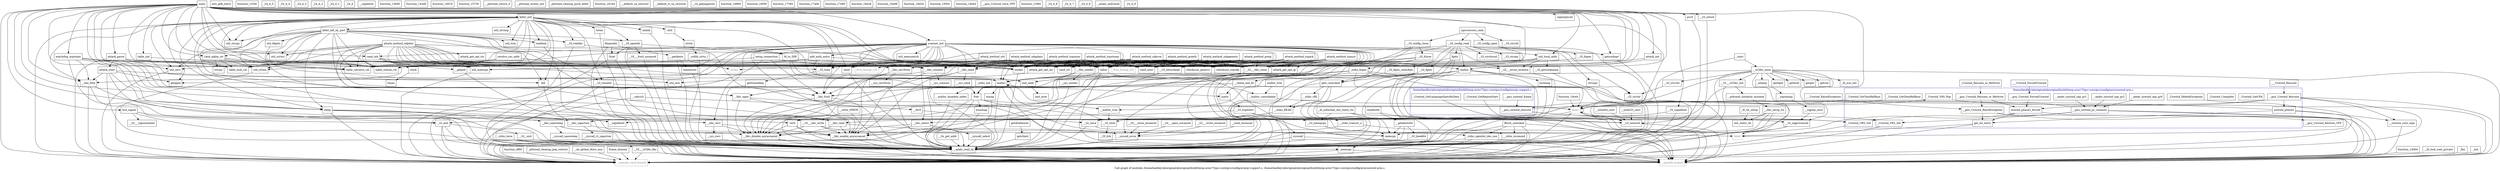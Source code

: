 digraph "Call graph of the module." {
  label="Call graph of modules /home/landley/aboriginal/aboriginal/build/temp-armv7l/gcc-core/gcc/config/arm/pr-support.c, /home/landley/aboriginal/aboriginal/build/temp-armv7l/gcc-core/gcc/config/arm/unwind-arm.c.";
  node [shape=record];

  subgraph cluster_2fhome2flandley2faboriginal2faboriginal2fbuild2ftemp_armv37l2fgcc_core2fgcc2fconfig2farm2fpr_support_c {
    label="/home/landley/aboriginal/aboriginal/build/temp-armv7l/gcc-core/gcc/config/arm/pr-support.c";
    color="blue3";
    fontcolor="blue3";

    Node__Unwind_GetLanguageSpecificData [label="{_Unwind_GetLanguageSpecificData}"];
    Node___gnu_unwind_execute [label="{__gnu_unwind_execute}"];
    Node___gnu_unwind_frame [label="{__gnu_unwind_frame}"];
    Node__Unwind_GetRegionStart [label="{_Unwind_GetRegionStart}"];
  }

  subgraph cluster_2fhome2flandley2faboriginal2faboriginal2fbuild2ftemp_armv37l2fgcc_core2fgcc2fconfig2farm2funwind_arm_c {
    label="/home/landley/aboriginal/aboriginal/build/temp-armv7l/gcc-core/gcc/config/arm/unwind-arm.c";
    color="blue3";
    fontcolor="blue3";

    Node___aeabi_unwind_cpp_pr2 [label="{__aeabi_unwind_cpp_pr2}"];
    Node__Unwind_VRS_Get [label="{_Unwind_VRS_Get}"];
    Node__Unwind_VRS_Set [label="{_Unwind_VRS_Set}"];
    Node__Unwind_GetCFA [label="{_Unwind_GetCFA}"];
    Node__Unwind_Complete [label="{_Unwind_Complete}"];
    Node__Unwind_DeleteException [label="{_Unwind_DeleteException}"];
    Node__Unwind_GetTextRelBase [label="{_Unwind_GetTextRelBase}"];
    Node__Unwind_GetDataRelBase [label="{_Unwind_GetDataRelBase}"];
    Node_get_eit_entry [label="{get_eit_entry}"];
    Node_unwind_phase2_forced [label="{unwind_phase2_forced}"];
    Node___gnu_Unwind_ForcedUnwind [label="{__gnu_Unwind_ForcedUnwind}"];
    Node_unwind_phase2 [label="{unwind_phase2}"];
    Node___gnu_Unwind_Resume [label="{__gnu_Unwind_Resume}"];
    Node___gnu_Unwind_RaiseException [label="{__gnu_Unwind_RaiseException}"];
    Node___gnu_Unwind_Resume_or_Rethrow [label="{__gnu_Unwind_Resume_or_Rethrow}"];
    Node__Unwind_VRS_Pop [label="{_Unwind_VRS_Pop}"];
    Node___gnu_unwind_pr_common [label="{__gnu_unwind_pr_common}"];
    Node___aeabi_unwind_cpp_pr1 [label="{__aeabi_unwind_cpp_pr1}"];
    Node___aeabi_unwind_cpp_pr0 [label="{__aeabi_unwind_cpp_pr0}"];
  }

  Node_killer_init [label="{killer_init}"];
  Node_util_strcpy [label="{util_strcpy}"];
  Node_watchdog_maintain [label="{watchdog_maintain}"];
  Node___GI_opendir [label="{__GI_opendir}"];
  Node_killer_kill_by_port [label="{killer_kill_by_port}"];
  Node_anti_gdb_entry [label="{anti_gdb_entry}"];
  Node_main [label="{main}"];
  Node_function_df60 [label="{function_df60}"];
  Node_rand_next [label="{rand_next}"];
  Node___div0 [label="{__div0}"];
  Node_rand_init [label="{rand_init}"];
  Node_util_memcpy [label="{util_memcpy}"];
  Node_rand_alpha_str [label="{rand_alpha_str}"];
  Node_util_strcmp [label="{util_strcmp}"];
  Node_resolve_cnc_addr [label="{resolve_cnc_addr}"];
  Node___GI___fcntl_nocancel [label="{__GI___fcntl_nocancel}"];
  Node_util_zero [label="{util_zero}"];
  Node_rand_str [label="{rand_str}"];
  Node_setup_connection [label="{setup_connection}"];
  Node___GI_time [label="{__GI_time}"];
  Node_util_strlen [label="{util_strlen}"];
  Node___libc_fcntl [label="{__libc_fcntl}"];
  Node_add_auth_entry [label="{add_auth_entry}"];
  Node_scanner_init [label="{scanner_init}"];
  Node_getppid [label="{getppid}"];
  Node_table_retrieve_val [label="{table_retrieve_val}"];
  Node_table_lock_val [label="{table_lock_val}"];
  Node_ioctl [label="{ioctl}"];
  Node_util_memsearch [label="{util_memsearch}"];
  Node_table_unlock_val [label="{table_unlock_val}"];
  Node_unlink [label="{unlink}"];
  Node_kill [label="{kill}"];
  Node_util_atoi [label="{util_atoi}"];
  Node_util_itoa [label="{util_itoa}"];
  Node_function_125dc [label="{function_125dc}"];
  Node_util_local_addr [label="{util_local_addr}"];
  Node_prctl [label="{prctl}"];
  Node_readlink [label="{readlink}"];
  Node___GI_setsid [label="{__GI_setsid}"];
  Node___libc_select [label="{__libc_select}"];
  Node_util_stristr [label="{util_stristr}"];
  Node___syscall_select [label="{__syscall_select}"];
  Node___GI_closedir [label="{__GI_closedir}"];
  Node_table_init [label="{table_init}"];
  Node_fd_to_DIR [label="{fd_to_DIR}"];
  Node___udivsi3 [label="{__udivsi3}"];
  Node_util_fdgets [label="{util_fdgets}"];
  Node_atol [label="{atol}"];
  Node_getsockopt [label="{getsockopt}"];
  Node__24_d_5 [label="{_24_d_5}"];
  Node_listen [label="{listen}"];
  Node___sys_recv [label="{__sys_recv}"];
  Node__24_d_4 [label="{_24_d_4}"];
  Node___libc_recv [label="{__libc_recv}"];
  Node___sys_recvfrom [label="{__sys_recvfrom}"];
  Node___libc_recvfrom [label="{__libc_recvfrom}"];
  Node___sys_send [label="{__sys_send}"];
  Node__24_d_3 [label="{_24_d_3}"];
  Node___libc_send [label="{__libc_send}"];
  Node___sys_sendto [label="{__sys_sendto}"];
  Node__24_d_2 [label="{_24_d_2}"];
  Node___libc_sendto [label="{__libc_sendto}"];
  Node___GI_setsockopt [label="{__GI_setsockopt}"];
  Node__24_d_1 [label="{_24_d_1}"];
  Node_socket [label="{socket}"];
  Node__24_d [label="{_24_d}"];
  Node___GI_sigaddset [label="{__GI_sigaddset}"];
  Node_sigemptyset [label="{sigemptyset}"];
  Node_bsd_signal [label="{bsd_signal}"];
  Node___GI___sigismember [label="{__GI___sigismember}"];
  Node___sigaddset [label="{__sigaddset}"];
  Node___sigdelset [label="{__sigdelset}"];
  Node___malloc_largebin_index [label="{__malloc_largebin_index}"];
  Node_malloc [label="{malloc}"];
  Node_function_13b00 [label="{function_13b00}"];
  Node_calloc [label="{calloc}"];
  Node_realloc [label="{realloc}"];
  Node_function_14004 [label="{function_14004}"];
  Node___malloc_trim [label="{__malloc_trim}"];
  Node___malloc_consolidate [label="{__malloc_consolidate}"];
  Node_free [label="{free}"];
  Node_function_144a8 [label="{function_144a8}"];
  Node_malloc_trim [label="{malloc_trim}"];
  Node_abort [label="{abort}"];
  Node_function_14618 [label="{function_14618}"];
  Node__stdlib_strto_l [label="{_stdlib_strto_l}"];
  Node___GI_exit [label="{__GI_exit}"];
  Node_nprocessors_onln [label="{nprocessors_onln}"];
  Node_sysconf [label="{sysconf}"];
  Node___libc_fork [label="{__libc_fork}"];
  Node___lll_lock_wait_private [label="{__lll_lock_wait_private}"];
  Node___getpid [label="{__getpid}"];
  Node___GI_raise [label="{__GI_raise}"];
  Node_sleep [label="{sleep}"];
  Node_function_15730 [label="{function_15730}"];
  Node___GI___close_nocancel [label="{__GI___close_nocancel}"];
  Node___GI___libc_close [label="{__GI___libc_close}"];
  Node___GI___open_nocancel [label="{__GI___open_nocancel}"];
  Node___libc_open [label="{__libc_open}"];
  Node___GI___write_nocancel [label="{__GI___write_nocancel}"];
  Node___GI___libc_write [label="{__GI___libc_write}"];
  Node___read_nocancel [label="{__read_nocancel}"];
  Node___libc_read [label="{__libc_read}"];
  Node___libc_disable_asynccancel [label="{__libc_disable_asynccancel}"];
  Node___libc_enable_asynccancel [label="{__libc_enable_asynccancel}"];
  Node___pthread_return_0 [label="{__pthread_return_0}"];
  Node___pthread_mutex_init [label="{__pthread_mutex_init}"];
  Node__pthread_cleanup_push_defer [label="{_pthread_cleanup_push_defer}"];
  Node__pthread_cleanup_pop_restore [label="{_pthread_cleanup_pop_restore}"];
  Node___GI___uClibc_fini [label="{__GI___uClibc_fini}"];
  Node___check_one_fd [label="{__check_one_fd}"];
  Node___GI___uClibc_init [label="{__GI___uClibc_init}"];
  Node___uClibc_main [label="{__uClibc_main}"];
  Node_mmap [label="{mmap}"];
  Node___syscall_error [label="{__syscall_error}"];
  Node___libc_sigaction [label="{__libc_sigaction}"];
  Node_function_16164 [label="{function_16164}"];
  Node__setjmp [label="{_setjmp}"];
  Node___default_sa_restorer [label="{__default_sa_restorer}"];
  Node___default_rt_sa_restorer [label="{__default_rt_sa_restorer}"];
  Node___aeabi_read_tp [label="{__aeabi_read_tp}"];
  Node___syscall_rt_sigaction [label="{__syscall_rt_sigaction}"];
  Node___GI__exit [label="{__GI__exit}"];
  Node_fstat [label="{fstat}"];
  Node___getdents [label="{__getdents}"];
  Node_getdtablesize [label="{getdtablesize}"];
  Node_getegid [label="{getegid}"];
  Node_geteuid [label="{geteuid}"];
  Node_getgid [label="{getgid}"];
  Node___GI_getpagesize [label="{__GI_getpagesize}"];
  Node_getrlimit [label="{getrlimit}"];
  Node_gettimeofday [label="{gettimeofday}"];
  Node_getuid [label="{getuid}"];
  Node_mremap [label="{mremap}"];
  Node_munmap [label="{munmap}"];
  Node___syscall_nanosleep [label="{__syscall_nanosleep}"];
  Node___libc_nanosleep [label="{__libc_nanosleep}"];
  Node___GI_sbrk [label="{__GI_sbrk}"];
  Node_times [label="{times}"];
  Node___xstat64_conv [label="{__xstat64_conv}"];
  Node___xstat32_conv [label="{__xstat32_conv}"];
  Node_readdir64 [label="{readdir64}"];
  Node_function_16860 [label="{function_16860}"];
  Node___GI_config_read [label="{__GI_config_read}"];
  Node___GI_config_close [label="{__GI_config_close}"];
  Node___GI_config_open [label="{__GI_config_open}"];
  Node___GI_fclose [label="{__GI_fclose}"];
  Node_function_16f38 [label="{function_16f38}"];
  Node___GI_fopen [label="{__GI_fopen}"];
  Node__stdio_fopen [label="{_stdio_fopen}"];
  Node_function_17394 [label="{function_17394}"];
  Node__stdio_init [label="{_stdio_init}"];
  Node__stdio_term [label="{_stdio_term}"];
  Node___stdio_wcommit [label="{__stdio_wcommit}"];
  Node___GI_fgetc [label="{__GI_fgetc}"];
  Node_fgets [label="{fgets}"];
  Node__stdio_openlist_dec_use [label="{_stdio_openlist_dec_use}"];
  Node_function_17ad0 [label="{function_17ad0}"];
  Node_fflush_unlocked [label="{fflush_unlocked}"];
  Node_function_17e80 [label="{function_17e80}"];
  Node_getc_unlocked [label="{getc_unlocked}"];
  Node___GI_fgets_unlocked [label="{__GI_fgets_unlocked}"];
  Node__memcpy [label="{_memcpy}"];
  Node___GI_strcoll [label="{__GI_strcoll}"];
  Node_strlen [color="gray50", fontcolor="gray50", label="{strlen}"];
  Node___GI_strchr [label="{__GI_strchr}"];
  Node___GI_strchrnul [label="{__GI_strchrnul}"];
  Node_strcspn [label="{strcspn}"];
  Node___GI_strrchr [label="{__GI_strrchr}"];
  Node___GI_strspn [label="{__GI_strspn}"];
  Node_isatty [label="{isatty}"];
  Node___GI_tcgetattr [label="{__GI_tcgetattr}"];
  Node_inet_aton [label="{inet_aton}"];
  Node_init_static_tls [label="{init_static_tls}"];
  Node_function_18a28 [label="{function_18a28}"];
  Node__dl_tls_setup [label="{_dl_tls_setup}"];
  Node_function_18a98 [label="{function_18a98}"];
  Node___tls_get_addr [label="{__tls_get_addr}"];
  Node___libc_setup_tls [label="{__libc_setup_tls}"];
  Node_function_18cd4 [label="{function_18cd4}"];
  Node___pthread_initialize_minimal [label="{__pthread_initialize_minimal}"];
  Node__dl_aux_init [label="{_dl_aux_init}"];
  Node_function_18d34 [label="{function_18d34}"];
  Node__dl_nothread_init_static_tls [label="{_dl_nothread_init_static_tls}"];
  Node___GI_brk [label="{__GI_brk}"];
  Node___sigsetjmp [label="{__sigsetjmp}"];
  Node___getdents64 [label="{__getdents64}"];
  Node___stdio_READ [label="{__stdio_READ}"];
  Node___stdio_WRITE [label="{__stdio_WRITE}"];
  Node___stdio_rfill [label="{__stdio_rfill}"];
  Node___stdio_trans2r_o [label="{__stdio_trans2r_o}"];
  Node___GI_mempcpy [label="{__GI_mempcpy}"];
  Node___sigjmp_save [label="{__sigjmp_save}"];
  Node___GI_lseek64 [label="{__GI_lseek64}"];
  Node_function_1950c [label="{function_1950c}"];
  Node_function_19eb4 [label="{function_19eb4}"];
  Node___restore_core_regs [label="{__restore_core_regs}"];
  Node___gnu_Unwind_Restore_VFP [label="{__gnu_Unwind_Restore_VFP}"];
  Node___gnu_Unwind_Save_VFP [label="{__gnu_Unwind_Save_VFP}"];
  Node____Unwind_RaiseException [label="{___Unwind_RaiseException}"];
  Node____Unwind_Resume [label="{___Unwind_Resume}"];
  Node__Unwind_Resume_or_Rethrow [label="{_Unwind_Resume_or_Rethrow}"];
  Node____Unwind_ForcedUnwind [label="{___Unwind_ForcedUnwind}"];
  Node__fini [label="{_fini}"];
  Node_llvm_bswap_i32 [color="gray50", fontcolor="gray50", label="{llvm_bswap_i32}"];
  Node_abort [color="gray50", fontcolor="gray50", label="{abort}"];
  Node_llvm_bswap_i16 [color="gray50", fontcolor="gray50", label="{llvm_bswap_i16}"];
  Node_fabsf [color="gray50", fontcolor="gray50", label="{fabsf}"];
  Node_strtol [label="{strtol}"];
  Node___GI_readdir [label="{__GI_readdir}"];
  Node_function_1290c [label="{function_1290c}"];
  Node___GI___errno_location [label="{__GI___errno_location}"];
  Node_clock [label="{clock}"];
  Node_memcpy [label="{memcpy}"];
  Node_memmove [label="{memmove}"];
  Node___GI_memset [label="{__GI_memset}"];
  Node_strcpy [label="{strcpy}"];
  Node_inet_addr [label="{inet_addr}"];
  Node_bind [label="{bind}"];
  Node__24_d_8 [label="{_24_d_8}"];
  Node___sys_connect [label="{__sys_connect}"];
  Node__24_d_7 [label="{_24_d_7}"];
  Node___libc_connect [label="{__libc_connect}"];
  Node___GI_getsockname [label="{__GI_getsockname}"];
  Node__24_d_6 [label="{_24_d_6}"];
  Node___aeabi_uidivmod [label="{__aeabi_uidivmod}"];
  Node__24_d_9 [label="{_24_d_9}"];
  Node_fdopendir [label="{fdopendir}"];
  Node___pseudo_branch [color="gray50", fontcolor="gray50", label="{__pseudo_branch}"];
  Node___pseudo_cond_branch [color="gray50", fontcolor="gray50", label="{__pseudo_cond_branch}"];
  Node__init [label="{_init}"];
  Node___do_global_dtors_aux [label="{__do_global_dtors_aux}"];
  Node_frame_dummy [label="{frame_dummy}"];
  Node__start [label="{_start}"];
  Node_attack_get_opt_str [label="{attack_get_opt_str}"];
  Node_attack_start [label="{attack_start}"];
  Node_attack_parse [label="{attack_parse}"];
  Node_attack_get_opt_ip [label="{attack_get_opt_ip}"];
  Node_attack_get_opt_int [label="{attack_get_opt_int}"];
  Node_attack_init [label="{attack_init}"];
  Node_attack_method_udpplain [label="{attack_method_udpplain}"];
  Node_attack_method_std [label="{attack_method_std}"];
  Node_attack_method_udpgeneric [label="{attack_method_udpgeneric}"];
  Node_attack_method_greeth [label="{attack_method_greeth}"];
  Node_attack_method_greip [label="{attack_method_greip}"];
  Node___GI_sigprocmask [label="{__GI_sigprocmask}"];
  Node_attack_method_udpvse [label="{attack_method_udpvse}"];
  Node_attack_method_udpdns [label="{attack_method_udpdns}"];
  Node_attack_method_tcpxmas [label="{attack_method_tcpxmas}"];
  Node_attack_method_tcpstomp [label="{attack_method_tcpstomp}"];
  Node_attack_method_tcpack [label="{attack_method_tcpack}"];
  Node_attack_method_tcpsyn [label="{attack_method_tcpsyn}"];
  Node_checksum_generic [label="{checksum_generic}"];
  Node_checksum_tcpudp [label="{checksum_tcpudp}"];

  Node_killer_init -> Node_util_strcpy;
  Node_killer_init -> Node___GI_opendir;
  Node_killer_init -> Node_killer_kill_by_port;
  Node_killer_init -> Node_util_strcmp;
  Node_killer_init -> Node_util_zero;
  Node_killer_init -> Node___GI_time;
  Node_killer_init -> Node_getppid;
  Node_killer_init -> Node_table_retrieve_val;
  Node_killer_init -> Node_table_lock_val;
  Node_killer_init -> Node_table_unlock_val;
  Node_killer_init -> Node_unlink;
  Node_killer_init -> Node_kill;
  Node_killer_init -> Node_util_itoa;
  Node_killer_init -> Node_readlink;
  Node_killer_init -> Node_util_stristr;
  Node_killer_init -> Node___GI_closedir;
  Node_killer_init -> Node_atol;
  Node_killer_init -> Node_listen;
  Node_killer_init -> Node_socket;
  Node_killer_init -> Node_malloc;
  Node_killer_init -> Node___libc_fork;
  Node_killer_init -> Node___getpid;
  Node_killer_init -> Node_sleep;
  Node_killer_init -> Node___GI___libc_close;
  Node_killer_init -> Node___libc_open;
  Node_killer_init -> Node___libc_read;
  Node_killer_init -> Node___GI_readdir;
  Node_killer_init -> Node_bind;
  Node_killer_init -> Node___pseudo_cond_branch;
  Node_watchdog_maintain -> Node_table_retrieve_val;
  Node_watchdog_maintain -> Node_table_lock_val;
  Node_watchdog_maintain -> Node_ioctl;
  Node_watchdog_maintain -> Node_table_unlock_val;
  Node_watchdog_maintain -> Node___GI_exit;
  Node_watchdog_maintain -> Node___libc_fork;
  Node_watchdog_maintain -> Node_sleep;
  Node_watchdog_maintain -> Node___libc_open;
  Node___GI_opendir -> Node___GI___fcntl_nocancel;
  Node___GI_opendir -> Node_fd_to_DIR;
  Node___GI_opendir -> Node___aeabi_read_tp;
  Node___GI_opendir -> Node_fstat;
  Node_killer_kill_by_port -> Node_util_strcpy;
  Node_killer_kill_by_port -> Node___GI_opendir;
  Node_killer_kill_by_port -> Node_util_zero;
  Node_killer_kill_by_port -> Node_util_strlen;
  Node_killer_kill_by_port -> Node_table_retrieve_val;
  Node_killer_kill_by_port -> Node_table_lock_val;
  Node_killer_kill_by_port -> Node_table_unlock_val;
  Node_killer_kill_by_port -> Node_kill;
  Node_killer_kill_by_port -> Node_util_atoi;
  Node_killer_kill_by_port -> Node_util_itoa;
  Node_killer_kill_by_port -> Node_readlink;
  Node_killer_kill_by_port -> Node_util_stristr;
  Node_killer_kill_by_port -> Node___GI_closedir;
  Node_killer_kill_by_port -> Node_util_fdgets;
  Node_killer_kill_by_port -> Node_sleep;
  Node_killer_kill_by_port -> Node___GI___libc_close;
  Node_killer_kill_by_port -> Node___libc_open;
  Node_killer_kill_by_port -> Node___GI_readdir;
  Node_killer_kill_by_port -> Node___GI_memset;
  Node_main -> Node_killer_init;
  Node_main -> Node_util_strcpy;
  Node_main -> Node_watchdog_maintain;
  Node_main -> Node_rand_next;
  Node_main -> Node_rand_init;
  Node_main -> Node_rand_alpha_str;
  Node_main -> Node_util_zero;
  Node_main -> Node_util_strlen;
  Node_main -> Node___libc_fcntl;
  Node_main -> Node_scanner_init;
  Node_main -> Node_table_retrieve_val;
  Node_main -> Node_table_lock_val;
  Node_main -> Node_table_unlock_val;
  Node_main -> Node_util_local_addr;
  Node_main -> Node_prctl;
  Node_main -> Node___GI_setsid;
  Node_main -> Node___libc_select;
  Node_main -> Node_table_init;
  Node_main -> Node_getsockopt;
  Node_main -> Node___libc_recv;
  Node_main -> Node___libc_send;
  Node_main -> Node_socket;
  Node_main -> Node___GI_sigaddset;
  Node_main -> Node_sigemptyset;
  Node_main -> Node_bsd_signal;
  Node_main -> Node___libc_fork;
  Node_main -> Node_sleep;
  Node_main -> Node___GI___libc_close;
  Node_main -> Node___GI___libc_write;
  Node_main -> Node___GI___errno_location;
  Node_main -> Node___libc_connect;
  Node_main -> Node___pseudo_cond_branch;
  Node_main -> Node_attack_parse;
  Node_main -> Node_attack_init;
  Node_main -> Node___GI_sigprocmask;
  Node_function_df60 -> Node___pseudo_cond_branch;
  Node___div0 -> Node___GI_raise;
  Node_rand_init -> Node___GI_time;
  Node_rand_init -> Node_getppid;
  Node_rand_init -> Node___getpid;
  Node_rand_init -> Node_clock;
  Node_util_memcpy -> Node___pseudo_cond_branch;
  Node_rand_alpha_str -> Node_util_strlen;
  Node_rand_alpha_str -> Node_table_retrieve_val;
  Node_rand_alpha_str -> Node_table_lock_val;
  Node_rand_alpha_str -> Node_table_unlock_val;
  Node_rand_alpha_str -> Node_strcpy;
  Node_resolve_cnc_addr -> Node_table_retrieve_val;
  Node_resolve_cnc_addr -> Node_table_lock_val;
  Node_resolve_cnc_addr -> Node_table_unlock_val;
  Node_resolve_cnc_addr -> Node_inet_addr;
  Node___GI___fcntl_nocancel -> Node___aeabi_read_tp;
  Node_util_zero -> Node___pseudo_cond_branch;
  Node_setup_connection -> Node_util_zero;
  Node_setup_connection -> Node___libc_fcntl;
  Node_setup_connection -> Node_socket;
  Node_setup_connection -> Node___libc_connect;
  Node_setup_connection -> Node___pseudo_cond_branch;
  Node___GI_time -> Node_gettimeofday;
  Node_util_strlen -> Node___pseudo_cond_branch;
  Node___libc_fcntl -> Node___libc_disable_asynccancel;
  Node___libc_fcntl -> Node___libc_enable_asynccancel;
  Node___libc_fcntl -> Node___aeabi_read_tp;
  Node_add_auth_entry -> Node_util_memcpy;
  Node_add_auth_entry -> Node_util_strlen;
  Node_add_auth_entry -> Node_malloc;
  Node_add_auth_entry -> Node_realloc;
  Node_scanner_init -> Node_rand_next;
  Node_scanner_init -> Node_rand_init;
  Node_scanner_init -> Node_setup_connection;
  Node_scanner_init -> Node___GI_time;
  Node_scanner_init -> Node___libc_fcntl;
  Node_scanner_init -> Node_add_auth_entry;
  Node_scanner_init -> Node_table_retrieve_val;
  Node_scanner_init -> Node_table_lock_val;
  Node_scanner_init -> Node_util_memsearch;
  Node_scanner_init -> Node_table_unlock_val;
  Node_scanner_init -> Node_util_local_addr;
  Node_scanner_init -> Node___libc_select;
  Node_scanner_init -> Node_getsockopt;
  Node_scanner_init -> Node___libc_recv;
  Node_scanner_init -> Node___libc_recvfrom;
  Node_scanner_init -> Node___libc_send;
  Node_scanner_init -> Node___libc_sendto;
  Node_scanner_init -> Node___GI_setsockopt;
  Node_scanner_init -> Node_socket;
  Node_scanner_init -> Node_calloc;
  Node_scanner_init -> Node___libc_fork;
  Node_scanner_init -> Node___GI___libc_close;
  Node_scanner_init -> Node_llvm_bswap_i32;
  Node_scanner_init -> Node___GI___errno_location;
  Node_scanner_init -> Node_memcpy;
  Node_scanner_init -> Node_memmove;
  Node_scanner_init -> Node_inet_addr;
  Node_scanner_init -> Node___libc_connect;
  Node_scanner_init -> Node___pseudo_cond_branch;
  Node_scanner_init -> Node_checksum_generic;
  Node_scanner_init -> Node_checksum_tcpudp;
  Node_ioctl -> Node___libc_disable_asynccancel;
  Node_ioctl -> Node___libc_enable_asynccancel;
  Node_ioctl -> Node___aeabi_read_tp;
  Node_unlink -> Node___aeabi_read_tp;
  Node_kill -> Node___aeabi_read_tp;
  Node_util_local_addr -> Node_socket;
  Node_util_local_addr -> Node___GI___libc_close;
  Node_util_local_addr -> Node___GI___errno_location;
  Node_util_local_addr -> Node___libc_connect;
  Node_util_local_addr -> Node___GI_getsockname;
  Node_prctl -> Node___aeabi_read_tp;
  Node_readlink -> Node___aeabi_read_tp;
  Node___GI_setsid -> Node___aeabi_read_tp;
  Node___libc_select -> Node___syscall_select;
  Node___libc_select -> Node___libc_disable_asynccancel;
  Node___libc_select -> Node___libc_enable_asynccancel;
  Node___syscall_select -> Node___aeabi_read_tp;
  Node___GI_closedir -> Node_free;
  Node___GI_closedir -> Node___aeabi_read_tp;
  Node___GI_closedir -> Node___pseudo_branch;
  Node_table_init -> Node_util_memcpy;
  Node_table_init -> Node_malloc;
  Node_fd_to_DIR -> Node_malloc;
  Node_fd_to_DIR -> Node_calloc;
  Node_fd_to_DIR -> Node_free;
  Node___udivsi3 -> Node___div0;
  Node___udivsi3 -> Node___pseudo_cond_branch;
  Node_util_fdgets -> Node___libc_read;
  Node_atol -> Node_strtol;
  Node_getsockopt -> Node___aeabi_read_tp;
  Node_listen -> Node___aeabi_read_tp;
  Node___sys_recv -> Node___aeabi_read_tp;
  Node___libc_recv -> Node___sys_recv;
  Node___libc_recv -> Node___libc_disable_asynccancel;
  Node___libc_recv -> Node___libc_enable_asynccancel;
  Node___sys_recvfrom -> Node___aeabi_read_tp;
  Node___libc_recvfrom -> Node___sys_recvfrom;
  Node___libc_recvfrom -> Node___libc_disable_asynccancel;
  Node___libc_recvfrom -> Node___libc_enable_asynccancel;
  Node___sys_send -> Node___aeabi_read_tp;
  Node___libc_send -> Node___sys_send;
  Node___libc_send -> Node___libc_disable_asynccancel;
  Node___libc_send -> Node___libc_enable_asynccancel;
  Node___sys_sendto -> Node___aeabi_read_tp;
  Node___libc_sendto -> Node___sys_sendto;
  Node___libc_sendto -> Node___libc_disable_asynccancel;
  Node___libc_sendto -> Node___libc_enable_asynccancel;
  Node___GI_setsockopt -> Node___aeabi_read_tp;
  Node_socket -> Node___aeabi_read_tp;
  Node___GI_sigaddset -> Node___sigaddset;
  Node___GI_sigaddset -> Node___aeabi_read_tp;
  Node_bsd_signal -> Node___GI___sigismember;
  Node_bsd_signal -> Node___sigaddset;
  Node_bsd_signal -> Node___libc_sigaction;
  Node_bsd_signal -> Node___aeabi_read_tp;
  Node___malloc_largebin_index -> Node___pseudo_cond_branch;
  Node_malloc -> Node___malloc_largebin_index;
  Node_malloc -> Node_malloc;
  Node_malloc -> Node___malloc_consolidate;
  Node_malloc -> Node_free;
  Node_malloc -> Node_abort;
  Node_malloc -> Node_mmap;
  Node_malloc -> Node___aeabi_read_tp;
  Node_malloc -> Node___GI_sbrk;
  Node_malloc -> Node___pseudo_branch;
  Node_calloc -> Node_malloc;
  Node_calloc -> Node___aeabi_read_tp;
  Node_calloc -> Node___GI_memset;
  Node_calloc -> Node___pseudo_branch;
  Node_realloc -> Node_malloc;
  Node_realloc -> Node_free;
  Node_realloc -> Node_abort;
  Node_realloc -> Node___aeabi_read_tp;
  Node_realloc -> Node_mremap;
  Node_realloc -> Node_memcpy;
  Node_realloc -> Node___pseudo_branch;
  Node_function_14004 -> Node___pseudo_branch;
  Node___malloc_trim -> Node___GI_sbrk;
  Node___malloc_consolidate -> Node_abort;
  Node___malloc_consolidate -> Node_sysconf;
  Node_free -> Node___malloc_trim;
  Node_free -> Node_abort;
  Node_free -> Node_munmap;
  Node_free -> Node___pseudo_branch;
  Node_free -> Node___pseudo_cond_branch;
  Node_malloc_trim -> Node___malloc_trim;
  Node_malloc_trim -> Node___malloc_consolidate;
  Node_abort -> Node_abort;
  Node_abort -> Node___GI_raise;
  Node_abort -> Node___libc_sigaction;
  Node_abort -> Node___GI_memset;
  Node_abort -> Node___pseudo_branch;
  Node_abort -> Node___pseudo_cond_branch;
  Node_abort -> Node___GI_sigprocmask;
  Node___aeabi_unwind_cpp_pr2 -> Node___gnu_unwind_pr_common;
  Node__stdlib_strto_l -> Node___aeabi_read_tp;
  Node___GI_exit -> Node___GI___uClibc_fini;
  Node___GI_exit -> Node___GI__exit;
  Node___GI_exit -> Node___pseudo_branch;
  Node___GI_exit -> Node___pseudo_cond_branch;
  Node_nprocessors_onln -> Node___GI_config_read;
  Node_nprocessors_onln -> Node___GI_config_close;
  Node_nprocessors_onln -> Node___GI_config_open;
  Node_nprocessors_onln -> Node___GI_strcoll;
  Node_sysconf -> Node___aeabi_read_tp;
  Node_sysconf -> Node___pseudo_branch;
  Node___libc_fork -> Node___aeabi_read_tp;
  Node___libc_fork -> Node___pseudo_branch;
  Node___libc_fork -> Node___pseudo_cond_branch;
  Node___lll_lock_wait_private -> Node___pseudo_branch;
  Node___getpid -> Node___aeabi_read_tp;
  Node___GI_raise -> Node___aeabi_read_tp;
  Node___GI_raise -> Node_fabsf;
  Node_sleep -> Node___libc_sigaction;
  Node_sleep -> Node___aeabi_read_tp;
  Node_sleep -> Node___libc_nanosleep;
  Node_sleep -> Node___pseudo_branch;
  Node_sleep -> Node___pseudo_cond_branch;
  Node___GI___close_nocancel -> Node___syscall_error;
  Node___GI___libc_close -> Node___libc_disable_asynccancel;
  Node___GI___libc_close -> Node___libc_enable_asynccancel;
  Node___GI___libc_close -> Node___syscall_error;
  Node___GI___open_nocancel -> Node___syscall_error;
  Node___libc_open -> Node___libc_disable_asynccancel;
  Node___libc_open -> Node___libc_enable_asynccancel;
  Node___libc_open -> Node___syscall_error;
  Node___GI___write_nocancel -> Node___syscall_error;
  Node___GI___libc_write -> Node___libc_disable_asynccancel;
  Node___GI___libc_write -> Node___libc_enable_asynccancel;
  Node___GI___libc_write -> Node___syscall_error;
  Node___read_nocancel -> Node___syscall_error;
  Node___libc_read -> Node___libc_disable_asynccancel;
  Node___libc_read -> Node___libc_enable_asynccancel;
  Node___libc_read -> Node___syscall_error;
  Node___libc_disable_asynccancel -> Node___aeabi_read_tp;
  Node___libc_disable_asynccancel -> Node___pseudo_branch;
  Node___libc_enable_asynccancel -> Node___aeabi_read_tp;
  Node___libc_enable_asynccancel -> Node___pseudo_branch;
  Node__pthread_cleanup_pop_restore -> Node___pseudo_cond_branch;
  Node___GI___uClibc_fini -> Node___pseudo_branch;
  Node___GI___uClibc_fini -> Node___pseudo_cond_branch;
  Node___check_one_fd -> Node___libc_fcntl;
  Node___check_one_fd -> Node___libc_open;
  Node___check_one_fd -> Node___pseudo_cond_branch;
  Node___GI___uClibc_init -> Node___pthread_initialize_minimal;
  Node___GI___uClibc_init -> Node___pseudo_cond_branch;
  Node___uClibc_main -> Node___GI_exit;
  Node___uClibc_main -> Node___check_one_fd;
  Node___uClibc_main -> Node___GI___uClibc_init;
  Node___uClibc_main -> Node__setjmp;
  Node___uClibc_main -> Node___aeabi_read_tp;
  Node___uClibc_main -> Node_getegid;
  Node___uClibc_main -> Node_geteuid;
  Node___uClibc_main -> Node_getgid;
  Node___uClibc_main -> Node_getuid;
  Node___uClibc_main -> Node___GI_strrchr;
  Node___uClibc_main -> Node__dl_aux_init;
  Node___uClibc_main -> Node___GI_memset;
  Node___uClibc_main -> Node___pseudo_branch;
  Node___uClibc_main -> Node___pseudo_cond_branch;
  Node_mmap -> Node___aeabi_read_tp;
  Node___syscall_error -> Node___aeabi_read_tp;
  Node___libc_sigaction -> Node___syscall_rt_sigaction;
  Node___libc_sigaction -> Node_memcpy;
  Node__setjmp -> Node___sigsetjmp;
  Node___aeabi_read_tp -> Node___pseudo_branch;
  Node___syscall_rt_sigaction -> Node___aeabi_read_tp;
  Node___GI__exit -> Node___aeabi_read_tp;
  Node_fstat -> Node___aeabi_read_tp;
  Node_fstat -> Node___pseudo_cond_branch;
  Node___getdents -> Node___aeabi_read_tp;
  Node___getdents -> Node_strlen;
  Node___getdents -> Node_memmove;
  Node_getdtablesize -> Node_getrlimit;
  Node_getrlimit -> Node___aeabi_read_tp;
  Node_gettimeofday -> Node___aeabi_read_tp;
  Node_mremap -> Node___aeabi_read_tp;
  Node_munmap -> Node___aeabi_read_tp;
  Node___syscall_nanosleep -> Node___aeabi_read_tp;
  Node___libc_nanosleep -> Node___libc_disable_asynccancel;
  Node___libc_nanosleep -> Node___libc_enable_asynccancel;
  Node___libc_nanosleep -> Node___syscall_nanosleep;
  Node___GI_sbrk -> Node___GI_brk;
  Node___xstat64_conv -> Node___GI_memset;
  Node___xstat32_conv -> Node___GI_memset;
  Node_readdir64 -> Node___getdents64;
  Node_readdir64 -> Node___pseudo_branch;
  Node___GI_config_read -> Node_malloc;
  Node___GI_config_read -> Node_realloc;
  Node___GI_config_read -> Node___GI_fgetc;
  Node___GI_config_read -> Node_fgets;
  Node___GI_config_read -> Node_getc_unlocked;
  Node___GI_config_read -> Node_strlen;
  Node___GI_config_read -> Node___GI_strchr;
  Node___GI_config_read -> Node___GI_strchrnul;
  Node___GI_config_read -> Node_strcspn;
  Node___GI_config_read -> Node___GI_strspn;
  Node___GI_config_read -> Node___GI_memset;
  Node___GI_config_close -> Node_free;
  Node___GI_config_close -> Node___GI_fclose;
  Node___GI_config_close -> Node___pseudo_cond_branch;
  Node___GI_config_open -> Node_calloc;
  Node___GI_config_open -> Node___GI_fopen;
  Node___GI_fclose -> Node___GI___libc_close;
  Node___GI_fclose -> Node___aeabi_read_tp;
  Node___GI_fclose -> Node__stdio_openlist_dec_use;
  Node___GI_fclose -> Node___pseudo_branch;
  Node___GI_fclose -> Node___pseudo_cond_branch;
  Node___GI_fopen -> Node__stdio_fopen;
  Node__stdio_fopen -> Node___libc_fcntl;
  Node__stdio_fopen -> Node_malloc;
  Node__stdio_fopen -> Node_free;
  Node__stdio_fopen -> Node___libc_open;
  Node__stdio_fopen -> Node___aeabi_read_tp;
  Node__stdio_fopen -> Node_isatty;
  Node__stdio_fopen -> Node___pseudo_branch;
  Node__stdio_fopen -> Node___pseudo_cond_branch;
  Node__stdio_init -> Node___aeabi_read_tp;
  Node__stdio_init -> Node_isatty;
  Node__stdio_term -> Node___aeabi_read_tp;
  Node__stdio_term -> Node___pseudo_branch;
  Node__stdio_term -> Node___pseudo_cond_branch;
  Node___stdio_wcommit -> Node___pseudo_cond_branch;
  Node___GI_fgetc -> Node___aeabi_read_tp;
  Node___GI_fgetc -> Node_getc_unlocked;
  Node___GI_fgetc -> Node___pseudo_branch;
  Node___GI_fgetc -> Node___pseudo_cond_branch;
  Node_fgets -> Node___aeabi_read_tp;
  Node_fgets -> Node___GI_fgets_unlocked;
  Node_fgets -> Node___pseudo_branch;
  Node_fgets -> Node___pseudo_cond_branch;
  Node__stdio_openlist_dec_use -> Node___aeabi_read_tp;
  Node__stdio_openlist_dec_use -> Node___pseudo_branch;
  Node__stdio_openlist_dec_use -> Node___pseudo_cond_branch;
  Node_fflush_unlocked -> Node___aeabi_read_tp;
  Node_fflush_unlocked -> Node___stdio_wcommit;
  Node_fflush_unlocked -> Node__stdio_openlist_dec_use;
  Node_fflush_unlocked -> Node___pseudo_branch;
  Node_fflush_unlocked -> Node___pseudo_cond_branch;
  Node_getc_unlocked -> Node___stdio_READ;
  Node_getc_unlocked -> Node___stdio_rfill;
  Node_getc_unlocked -> Node___stdio_trans2r_o;
  Node_getc_unlocked -> Node___pseudo_cond_branch;
  Node___GI_fgets_unlocked -> Node_getc_unlocked;
  Node__memcpy -> Node___pseudo_branch;
  Node__memcpy -> Node___pseudo_cond_branch;
  Node_strcspn -> Node___GI_strchr;
  Node___GI_strrchr -> Node___GI_strchr;
  Node_isatty -> Node___GI_tcgetattr;
  Node___GI_tcgetattr -> Node_ioctl;
  Node___GI_tcgetattr -> Node___GI_mempcpy;
  Node___GI_tcgetattr -> Node___GI_memset;
  Node__dl_tls_setup -> Node_init_static_tls;
  Node___tls_get_addr -> Node___aeabi_read_tp;
  Node___libc_setup_tls -> Node___GI_sbrk;
  Node___libc_setup_tls -> Node_init_static_tls;
  Node___libc_setup_tls -> Node_memcpy;
  Node___libc_setup_tls -> Node___pseudo_cond_branch;
  Node_function_18cd4 -> Node_abort;
  Node___pthread_initialize_minimal -> Node___libc_setup_tls;
  Node__dl_nothread_init_static_tls -> Node___aeabi_read_tp;
  Node__dl_nothread_init_static_tls -> Node___GI_mempcpy;
  Node__dl_nothread_init_static_tls -> Node___GI_memset;
  Node___sigsetjmp -> Node___sigjmp_save;
  Node___getdents64 -> Node___aeabi_read_tp;
  Node___getdents64 -> Node___GI_lseek64;
  Node___getdents64 -> Node_memcpy;
  Node___stdio_READ -> Node___libc_read;
  Node___stdio_WRITE -> Node___GI___libc_write;
  Node___stdio_WRITE -> Node___aeabi_read_tp;
  Node___stdio_rfill -> Node___stdio_READ;
  Node___stdio_trans2r_o -> Node___aeabi_read_tp;
  Node___stdio_trans2r_o -> Node___stdio_wcommit;
  Node___GI_mempcpy -> Node_memcpy;
  Node___sigjmp_save -> Node___GI_sigprocmask;
  Node___GI_lseek64 -> Node___aeabi_read_tp;
  Node__Unwind_VRS_Get -> Node___pseudo_cond_branch;
  Node__Unwind_VRS_Set -> Node___pseudo_cond_branch;
  Node__Unwind_DeleteException -> Node___pseudo_cond_branch;
  Node__Unwind_GetTextRelBase -> Node_abort;
  Node__Unwind_GetDataRelBase -> Node_abort;
  Node_get_eit_entry -> Node_fabsf;
  Node_get_eit_entry -> Node___pseudo_branch;
  Node_unwind_phase2_forced -> Node_get_eit_entry;
  Node_unwind_phase2_forced -> Node_memcpy;
  Node_unwind_phase2_forced -> Node___pseudo_branch;
  Node___gnu_Unwind_ForcedUnwind -> Node_unwind_phase2_forced;
  Node_unwind_phase2 -> Node_abort;
  Node_unwind_phase2 -> Node_get_eit_entry;
  Node_unwind_phase2 -> Node___restore_core_regs;
  Node_unwind_phase2 -> Node___pseudo_branch;
  Node___gnu_Unwind_Resume -> Node_abort;
  Node___gnu_Unwind_Resume -> Node_unwind_phase2_forced;
  Node___gnu_Unwind_Resume -> Node_unwind_phase2;
  Node___gnu_Unwind_Resume -> Node___restore_core_regs;
  Node___gnu_Unwind_Resume -> Node___pseudo_branch;
  Node___gnu_Unwind_Resume -> Node___pseudo_cond_branch;
  Node___gnu_Unwind_RaiseException -> Node_get_eit_entry;
  Node___gnu_Unwind_RaiseException -> Node___gnu_Unwind_Restore_VFP;
  Node___gnu_Unwind_RaiseException -> Node___pseudo_branch;
  Node___gnu_Unwind_Resume_or_Rethrow -> Node_unwind_phase2_forced;
  Node___gnu_Unwind_Resume_or_Rethrow -> Node___gnu_Unwind_RaiseException;
  Node__Unwind_VRS_Pop -> Node___pseudo_branch;
  Node___gnu_unwind_pr_common -> Node__Unwind_VRS_Get;
  Node___gnu_unwind_pr_common -> Node__Unwind_VRS_Set;
  Node___gnu_unwind_pr_common -> Node___gnu_unwind_execute;
  Node___gnu_unwind_pr_common -> Node_fabsf;
  Node___gnu_unwind_pr_common -> Node___pseudo_branch;
  Node___aeabi_unwind_cpp_pr1 -> Node___gnu_unwind_pr_common;
  Node___aeabi_unwind_cpp_pr0 -> Node___gnu_unwind_pr_common;
  Node___restore_core_regs -> Node___pseudo_branch;
  Node____Unwind_RaiseException -> Node___gnu_Unwind_RaiseException;
  Node____Unwind_Resume -> Node___gnu_Unwind_Resume;
  Node__Unwind_Resume_or_Rethrow -> Node___gnu_Unwind_Resume_or_Rethrow;
  Node____Unwind_ForcedUnwind -> Node___gnu_Unwind_ForcedUnwind;
  Node__Unwind_GetLanguageSpecificData -> Node__Unwind_VRS_Get;
  Node___gnu_unwind_execute -> Node__Unwind_VRS_Get;
  Node___gnu_unwind_execute -> Node__Unwind_VRS_Set;
  Node___gnu_unwind_execute -> Node__Unwind_VRS_Pop;
  Node___gnu_unwind_frame -> Node___gnu_unwind_execute;
  Node__Unwind_GetRegionStart -> Node__Unwind_VRS_Get;
  Node__fini -> Node___pseudo_branch;
  Node_strtol -> Node__stdlib_strto_l;
  Node___GI_readdir -> Node___getdents;
  Node___GI_readdir -> Node___pseudo_branch;
  Node___GI___errno_location -> Node___aeabi_read_tp;
  Node_clock -> Node_times;
  Node_memcpy -> Node__memcpy;
  Node_memmove -> Node__memcpy;
  Node___GI_memset -> Node___pseudo_branch;
  Node_inet_addr -> Node_inet_aton;
  Node_bind -> Node___aeabi_read_tp;
  Node___sys_connect -> Node___aeabi_read_tp;
  Node___libc_connect -> Node___libc_disable_asynccancel;
  Node___libc_connect -> Node___libc_enable_asynccancel;
  Node___libc_connect -> Node___sys_connect;
  Node___GI_getsockname -> Node___aeabi_read_tp;
  Node_fdopendir -> Node___libc_fcntl;
  Node_fdopendir -> Node_fd_to_DIR;
  Node_fdopendir -> Node___aeabi_read_tp;
  Node_fdopendir -> Node_fstat;
  Node__init -> Node___pseudo_branch;
  Node___do_global_dtors_aux -> Node___pseudo_cond_branch;
  Node_frame_dummy -> Node___pseudo_cond_branch;
  Node__start -> Node_abort;
  Node__start -> Node___uClibc_main;
  Node_attack_start -> Node_getppid;
  Node_attack_start -> Node_kill;
  Node_attack_start -> Node___GI_exit;
  Node_attack_start -> Node___libc_fork;
  Node_attack_start -> Node_sleep;
  Node_attack_start -> Node___pseudo_branch;
  Node_attack_parse -> Node_util_memcpy;
  Node_attack_parse -> Node_calloc;
  Node_attack_parse -> Node_free;
  Node_attack_parse -> Node___GI___errno_location;
  Node_attack_parse -> Node___pseudo_cond_branch;
  Node_attack_parse -> Node_attack_start;
  Node_attack_get_opt_ip -> Node_inet_addr;
  Node_attack_get_opt_int -> Node_util_atoi;
  Node_attack_init -> Node_calloc;
  Node_attack_init -> Node_realloc;
  Node_attack_method_udpplain -> Node_rand_next;
  Node_attack_method_udpplain -> Node_rand_str;
  Node_attack_method_udpplain -> Node___libc_send;
  Node_attack_method_udpplain -> Node_socket;
  Node_attack_method_udpplain -> Node_calloc;
  Node_attack_method_udpplain -> Node_llvm_bswap_i32;
  Node_attack_method_udpplain -> Node_bind;
  Node_attack_method_udpplain -> Node___libc_connect;
  Node_attack_method_udpplain -> Node_attack_get_opt_int;
  Node_attack_method_std -> Node_rand_next;
  Node_attack_method_std -> Node_rand_str;
  Node_attack_method_std -> Node___libc_send;
  Node_attack_method_std -> Node_socket;
  Node_attack_method_std -> Node_calloc;
  Node_attack_method_std -> Node_llvm_bswap_i32;
  Node_attack_method_std -> Node_bind;
  Node_attack_method_std -> Node___libc_connect;
  Node_attack_method_std -> Node_attack_get_opt_int;
  Node_attack_method_udpgeneric -> Node_rand_next;
  Node_attack_method_udpgeneric -> Node_rand_str;
  Node_attack_method_udpgeneric -> Node___libc_sendto;
  Node_attack_method_udpgeneric -> Node___GI_setsockopt;
  Node_attack_method_udpgeneric -> Node_socket;
  Node_attack_method_udpgeneric -> Node_calloc;
  Node_attack_method_udpgeneric -> Node___GI___libc_close;
  Node_attack_method_udpgeneric -> Node_llvm_bswap_i32;
  Node_attack_method_udpgeneric -> Node_llvm_bswap_i16;
  Node_attack_method_udpgeneric -> Node_attack_get_opt_int;
  Node_attack_method_udpgeneric -> Node_checksum_generic;
  Node_attack_method_udpgeneric -> Node_checksum_tcpudp;
  Node_attack_method_greeth -> Node_rand_next;
  Node_attack_method_greeth -> Node_util_memcpy;
  Node_attack_method_greeth -> Node_rand_str;
  Node_attack_method_greeth -> Node___libc_sendto;
  Node_attack_method_greeth -> Node___GI_setsockopt;
  Node_attack_method_greeth -> Node_socket;
  Node_attack_method_greeth -> Node_calloc;
  Node_attack_method_greeth -> Node___GI___libc_close;
  Node_attack_method_greeth -> Node_llvm_bswap_i32;
  Node_attack_method_greeth -> Node_attack_get_opt_int;
  Node_attack_method_greeth -> Node_checksum_generic;
  Node_attack_method_greeth -> Node_checksum_tcpudp;
  Node_attack_method_greip -> Node_rand_next;
  Node_attack_method_greip -> Node_rand_str;
  Node_attack_method_greip -> Node___libc_sendto;
  Node_attack_method_greip -> Node___GI_setsockopt;
  Node_attack_method_greip -> Node_socket;
  Node_attack_method_greip -> Node_calloc;
  Node_attack_method_greip -> Node___GI___libc_close;
  Node_attack_method_greip -> Node_llvm_bswap_i32;
  Node_attack_method_greip -> Node_attack_get_opt_int;
  Node_attack_method_greip -> Node_checksum_generic;
  Node_attack_method_greip -> Node_checksum_tcpudp;
  Node___GI_sigprocmask -> Node___aeabi_read_tp;
  Node___GI_sigprocmask -> Node_fabsf;
  Node_attack_method_udpvse -> Node_rand_next;
  Node_attack_method_udpvse -> Node_util_memcpy;
  Node_attack_method_udpvse -> Node_table_retrieve_val;
  Node_attack_method_udpvse -> Node_table_unlock_val;
  Node_attack_method_udpvse -> Node___libc_sendto;
  Node_attack_method_udpvse -> Node___GI_setsockopt;
  Node_attack_method_udpvse -> Node_socket;
  Node_attack_method_udpvse -> Node_calloc;
  Node_attack_method_udpvse -> Node___GI___libc_close;
  Node_attack_method_udpvse -> Node_llvm_bswap_i32;
  Node_attack_method_udpvse -> Node_attack_get_opt_int;
  Node_attack_method_udpvse -> Node_checksum_generic;
  Node_attack_method_udpvse -> Node_checksum_tcpudp;
  Node_attack_method_udpdns -> Node_rand_next;
  Node_attack_method_udpdns -> Node_util_memcpy;
  Node_attack_method_udpdns -> Node_rand_alpha_str;
  Node_attack_method_udpdns -> Node_util_strlen;
  Node_attack_method_udpdns -> Node_table_retrieve_val;
  Node_attack_method_udpdns -> Node_table_lock_val;
  Node_attack_method_udpdns -> Node_table_unlock_val;
  Node_attack_method_udpdns -> Node_util_stristr;
  Node_attack_method_udpdns -> Node___libc_sendto;
  Node_attack_method_udpdns -> Node___GI_setsockopt;
  Node_attack_method_udpdns -> Node_socket;
  Node_attack_method_udpdns -> Node_calloc;
  Node_attack_method_udpdns -> Node___GI___libc_close;
  Node_attack_method_udpdns -> Node___libc_open;
  Node_attack_method_udpdns -> Node___libc_read;
  Node_attack_method_udpdns -> Node_llvm_bswap_i16;
  Node_attack_method_udpdns -> Node_inet_addr;
  Node_attack_method_udpdns -> Node_attack_get_opt_str;
  Node_attack_method_udpdns -> Node_attack_get_opt_int;
  Node_attack_method_udpdns -> Node_checksum_generic;
  Node_attack_method_udpdns -> Node_checksum_tcpudp;
  Node_attack_method_tcpxmas -> Node_rand_next;
  Node_attack_method_tcpxmas -> Node_rand_str;
  Node_attack_method_tcpxmas -> Node___GI_time;
  Node_attack_method_tcpxmas -> Node___libc_fcntl;
  Node_attack_method_tcpxmas -> Node___libc_recvfrom;
  Node_attack_method_tcpxmas -> Node___libc_sendto;
  Node_attack_method_tcpxmas -> Node___GI_setsockopt;
  Node_attack_method_tcpxmas -> Node_socket;
  Node_attack_method_tcpxmas -> Node_malloc;
  Node_attack_method_tcpxmas -> Node_calloc;
  Node_attack_method_tcpxmas -> Node___GI___libc_close;
  Node_attack_method_tcpxmas -> Node_llvm_bswap_i32;
  Node_attack_method_tcpxmas -> Node___libc_connect;
  Node_attack_method_tcpxmas -> Node_attack_get_opt_int;
  Node_attack_method_tcpxmas -> Node_checksum_generic;
  Node_attack_method_tcpxmas -> Node_checksum_tcpudp;
  Node_attack_method_tcpstomp -> Node_rand_next;
  Node_attack_method_tcpstomp -> Node_rand_str;
  Node_attack_method_tcpstomp -> Node___GI_time;
  Node_attack_method_tcpstomp -> Node___libc_fcntl;
  Node_attack_method_tcpstomp -> Node___libc_recvfrom;
  Node_attack_method_tcpstomp -> Node___libc_sendto;
  Node_attack_method_tcpstomp -> Node___GI_setsockopt;
  Node_attack_method_tcpstomp -> Node_socket;
  Node_attack_method_tcpstomp -> Node_malloc;
  Node_attack_method_tcpstomp -> Node_calloc;
  Node_attack_method_tcpstomp -> Node___GI___libc_close;
  Node_attack_method_tcpstomp -> Node_llvm_bswap_i32;
  Node_attack_method_tcpstomp -> Node___libc_connect;
  Node_attack_method_tcpstomp -> Node_attack_get_opt_int;
  Node_attack_method_tcpstomp -> Node_checksum_generic;
  Node_attack_method_tcpstomp -> Node_checksum_tcpudp;
  Node_attack_method_tcpack -> Node_rand_next;
  Node_attack_method_tcpack -> Node_rand_str;
  Node_attack_method_tcpack -> Node___libc_sendto;
  Node_attack_method_tcpack -> Node___GI_setsockopt;
  Node_attack_method_tcpack -> Node_socket;
  Node_attack_method_tcpack -> Node_calloc;
  Node_attack_method_tcpack -> Node___GI___libc_close;
  Node_attack_method_tcpack -> Node_llvm_bswap_i32;
  Node_attack_method_tcpack -> Node_attack_get_opt_ip;
  Node_attack_method_tcpack -> Node_attack_get_opt_int;
  Node_attack_method_tcpack -> Node_checksum_generic;
  Node_attack_method_tcpack -> Node_checksum_tcpudp;
  Node_attack_method_tcpsyn -> Node_rand_next;
  Node_attack_method_tcpsyn -> Node___libc_sendto;
  Node_attack_method_tcpsyn -> Node___GI_setsockopt;
  Node_attack_method_tcpsyn -> Node_socket;
  Node_attack_method_tcpsyn -> Node_calloc;
  Node_attack_method_tcpsyn -> Node___GI___libc_close;
  Node_attack_method_tcpsyn -> Node_llvm_bswap_i32;
  Node_attack_method_tcpsyn -> Node_attack_get_opt_ip;
  Node_attack_method_tcpsyn -> Node_attack_get_opt_int;
  Node_attack_method_tcpsyn -> Node_checksum_generic;
  Node_attack_method_tcpsyn -> Node_checksum_tcpudp;
}
